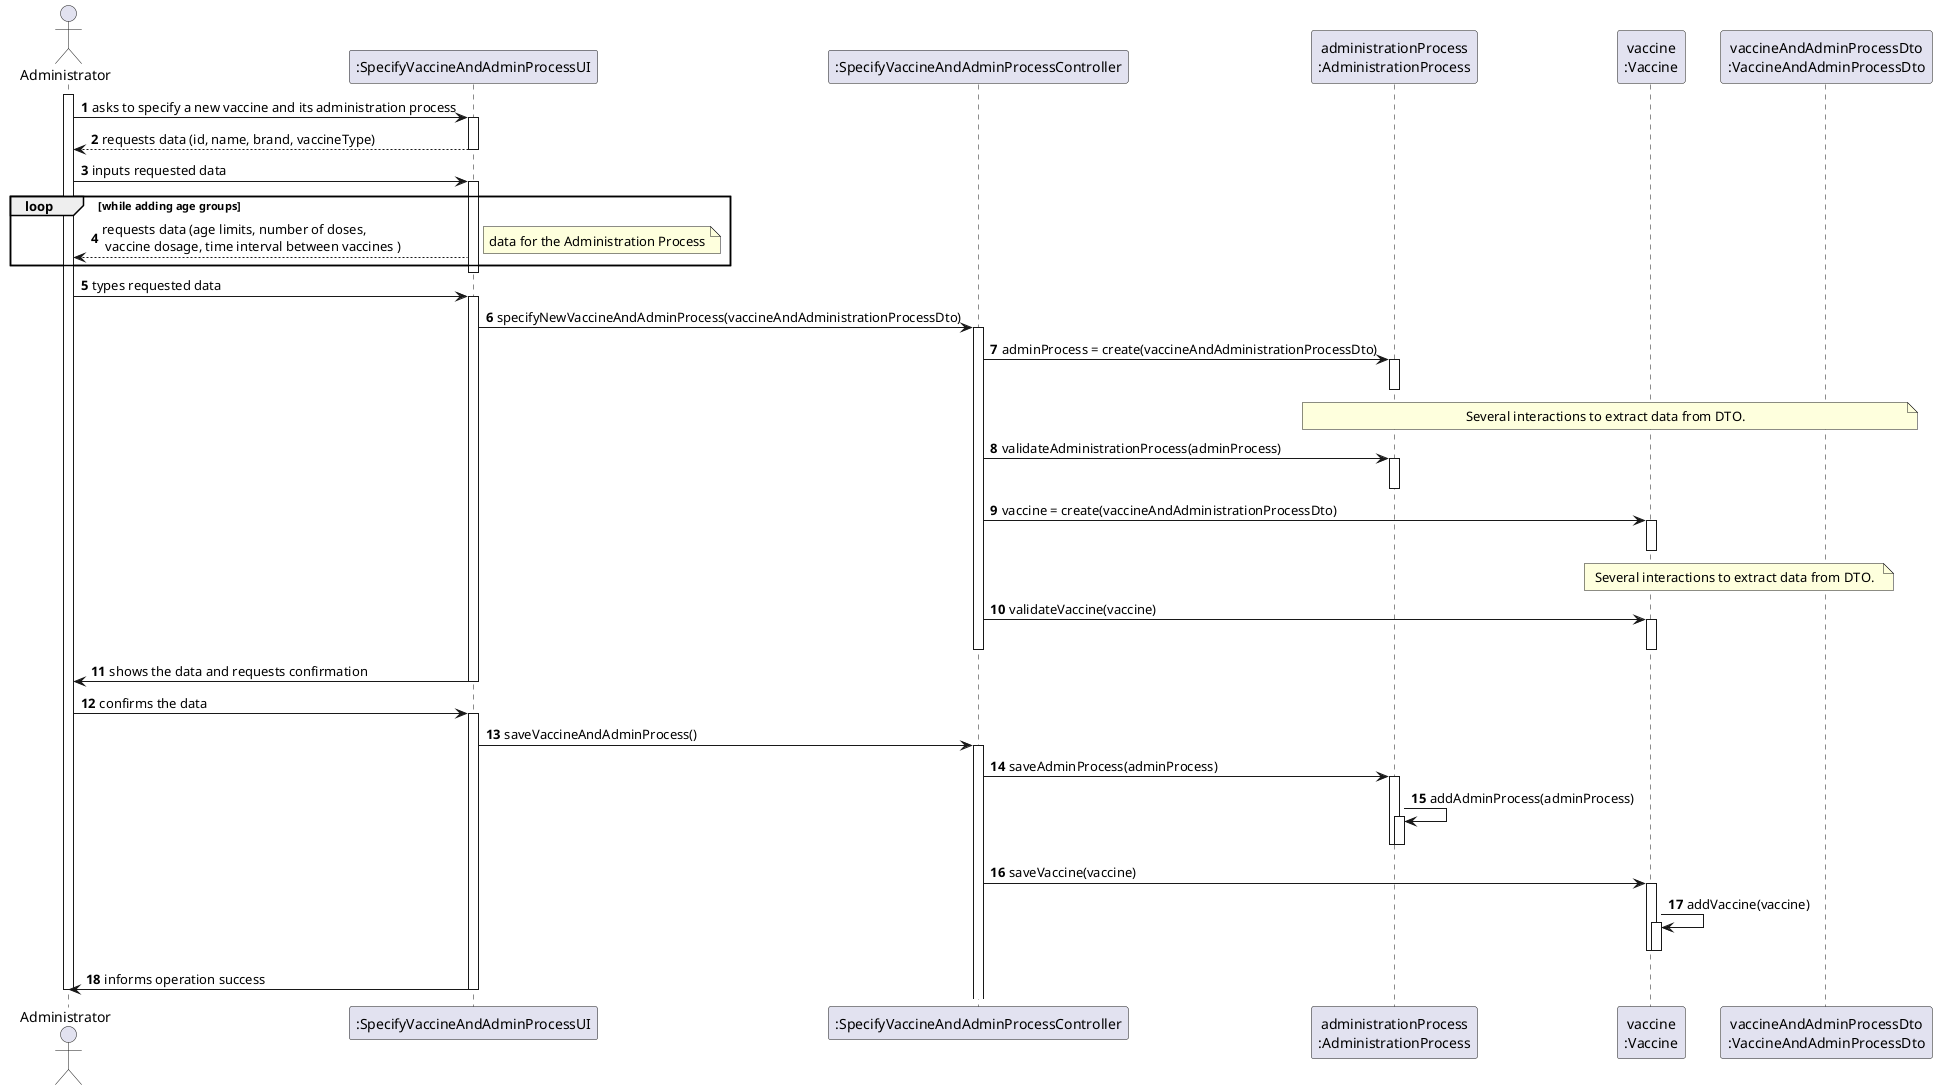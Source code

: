 @startuml

autonumber

actor Administrator as A

participant ":SpecifyVaccineAndAdminProcessUI" as UI
participant ":SpecifyVaccineAndAdminProcessController" as CTRL
participant "administrationProcess\n:AdministrationProcess" as AP

participant "vaccine\n:Vaccine" as V
participant "vaccineAndAdminProcessDto\n:VaccineAndAdminProcessDto" as DTO

activate A
A -> UI :asks to specify a new vaccine and its administration process
activate UI
UI --> A : requests data (id, name, brand, vaccineType)
deactivate UI

A -> UI : inputs requested data

activate UI

loop while adding age groups
 UI --> A : requests data (age limits, number of doses,\n vaccine dosage, time interval between vaccines )

note right
data for the Administration Process
end note
end

deactivate UI

A -> UI : types requested data

activate UI
UI -> CTRL : specifyNewVaccineAndAdminProcess(vaccineAndAdministrationProcessDto)

activate CTRL
CTRL -> AP : adminProcess = create(vaccineAndAdministrationProcessDto)
note over AP, DTO : Several interactions to extract data from DTO.


activate AP
deactivate AP

CTRL -> AP : validateAdministrationProcess(adminProcess)
activate AP
deactivate AP

CTRL -> V : vaccine = create(vaccineAndAdministrationProcessDto)
note over V, DTO : Several interactions to extract data from DTO.

activate V
deactivate V

CTRL -> V : validateVaccine(vaccine)
activate V
deactivate V
deactivate CTRL
UI -> A : shows the data and requests confirmation
deactivate UI
A -> UI : confirms the data
activate UI
UI -> CTRL : saveVaccineAndAdminProcess()

activate CTRL
CTRL -> AP : saveAdminProcess(adminProcess)
activate AP
AP -> AP : addAdminProcess(adminProcess)
activate AP

deactivate AP
deactivate AP

CTRL -> V : saveVaccine(vaccine)
activate V
V -> V : addVaccine(vaccine)
activate V
deactivate V
deactivate V

UI -> A : informs operation success
deactivate UI
deactivate A
@enduml